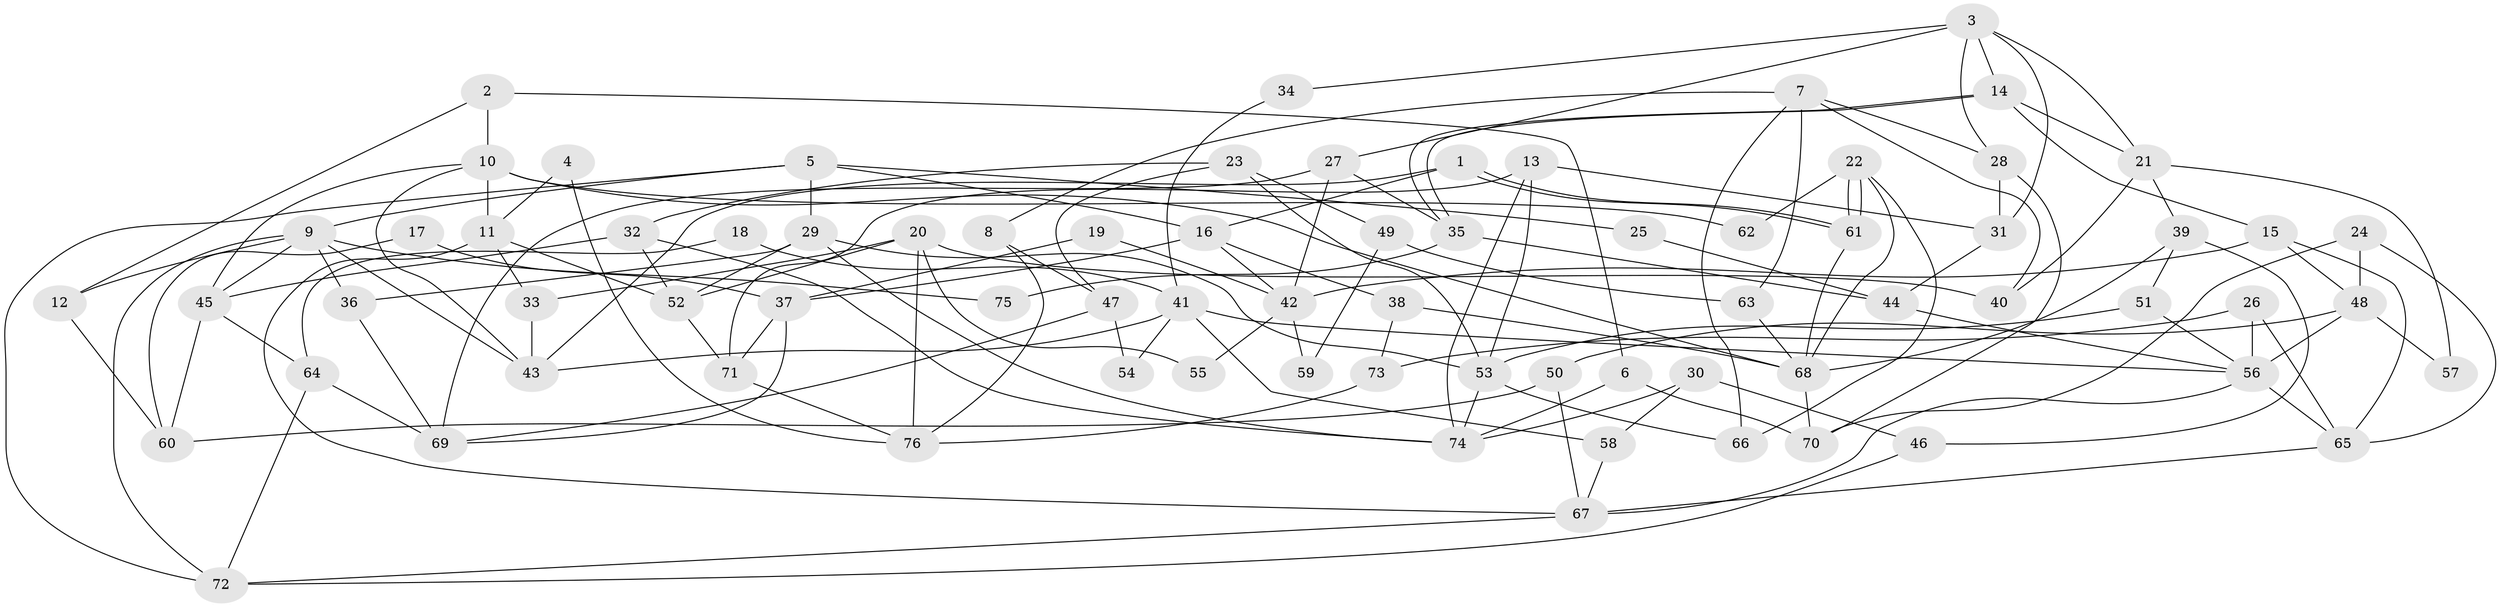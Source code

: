 // coarse degree distribution, {6: 0.15217391304347827, 4: 0.1956521739130435, 5: 0.2608695652173913, 2: 0.10869565217391304, 7: 0.15217391304347827, 3: 0.10869565217391304, 8: 0.021739130434782608}
// Generated by graph-tools (version 1.1) at 2025/37/03/04/25 23:37:13]
// undirected, 76 vertices, 152 edges
graph export_dot {
  node [color=gray90,style=filled];
  1;
  2;
  3;
  4;
  5;
  6;
  7;
  8;
  9;
  10;
  11;
  12;
  13;
  14;
  15;
  16;
  17;
  18;
  19;
  20;
  21;
  22;
  23;
  24;
  25;
  26;
  27;
  28;
  29;
  30;
  31;
  32;
  33;
  34;
  35;
  36;
  37;
  38;
  39;
  40;
  41;
  42;
  43;
  44;
  45;
  46;
  47;
  48;
  49;
  50;
  51;
  52;
  53;
  54;
  55;
  56;
  57;
  58;
  59;
  60;
  61;
  62;
  63;
  64;
  65;
  66;
  67;
  68;
  69;
  70;
  71;
  72;
  73;
  74;
  75;
  76;
  1 -- 61;
  1 -- 61;
  1 -- 43;
  1 -- 16;
  2 -- 10;
  2 -- 6;
  2 -- 12;
  3 -- 27;
  3 -- 14;
  3 -- 21;
  3 -- 28;
  3 -- 31;
  3 -- 34;
  4 -- 11;
  4 -- 76;
  5 -- 9;
  5 -- 16;
  5 -- 25;
  5 -- 29;
  5 -- 72;
  6 -- 70;
  6 -- 74;
  7 -- 66;
  7 -- 28;
  7 -- 8;
  7 -- 40;
  7 -- 63;
  8 -- 47;
  8 -- 76;
  9 -- 72;
  9 -- 45;
  9 -- 12;
  9 -- 36;
  9 -- 43;
  9 -- 75;
  10 -- 11;
  10 -- 43;
  10 -- 45;
  10 -- 62;
  10 -- 68;
  11 -- 67;
  11 -- 52;
  11 -- 33;
  12 -- 60;
  13 -- 31;
  13 -- 74;
  13 -- 53;
  13 -- 71;
  14 -- 21;
  14 -- 35;
  14 -- 35;
  14 -- 15;
  15 -- 65;
  15 -- 42;
  15 -- 48;
  16 -- 37;
  16 -- 38;
  16 -- 42;
  17 -- 37;
  17 -- 60;
  18 -- 64;
  18 -- 41;
  19 -- 37;
  19 -- 42;
  20 -- 76;
  20 -- 40;
  20 -- 33;
  20 -- 52;
  20 -- 55;
  21 -- 39;
  21 -- 40;
  21 -- 57;
  22 -- 61;
  22 -- 61;
  22 -- 68;
  22 -- 62;
  22 -- 66;
  23 -- 32;
  23 -- 53;
  23 -- 47;
  23 -- 49;
  24 -- 65;
  24 -- 48;
  24 -- 70;
  25 -- 44;
  26 -- 65;
  26 -- 73;
  26 -- 56;
  27 -- 42;
  27 -- 35;
  27 -- 69;
  28 -- 70;
  28 -- 31;
  29 -- 52;
  29 -- 36;
  29 -- 53;
  29 -- 74;
  30 -- 46;
  30 -- 74;
  30 -- 58;
  31 -- 44;
  32 -- 74;
  32 -- 45;
  32 -- 52;
  33 -- 43;
  34 -- 41;
  35 -- 44;
  35 -- 75;
  36 -- 69;
  37 -- 69;
  37 -- 71;
  38 -- 68;
  38 -- 73;
  39 -- 68;
  39 -- 51;
  39 -- 46;
  41 -- 56;
  41 -- 43;
  41 -- 54;
  41 -- 58;
  42 -- 55;
  42 -- 59;
  44 -- 56;
  45 -- 64;
  45 -- 60;
  46 -- 72;
  47 -- 69;
  47 -- 54;
  48 -- 56;
  48 -- 50;
  48 -- 57;
  49 -- 63;
  49 -- 59;
  50 -- 60;
  50 -- 67;
  51 -- 56;
  51 -- 53;
  52 -- 71;
  53 -- 66;
  53 -- 74;
  56 -- 67;
  56 -- 65;
  58 -- 67;
  61 -- 68;
  63 -- 68;
  64 -- 72;
  64 -- 69;
  65 -- 67;
  67 -- 72;
  68 -- 70;
  71 -- 76;
  73 -- 76;
}
